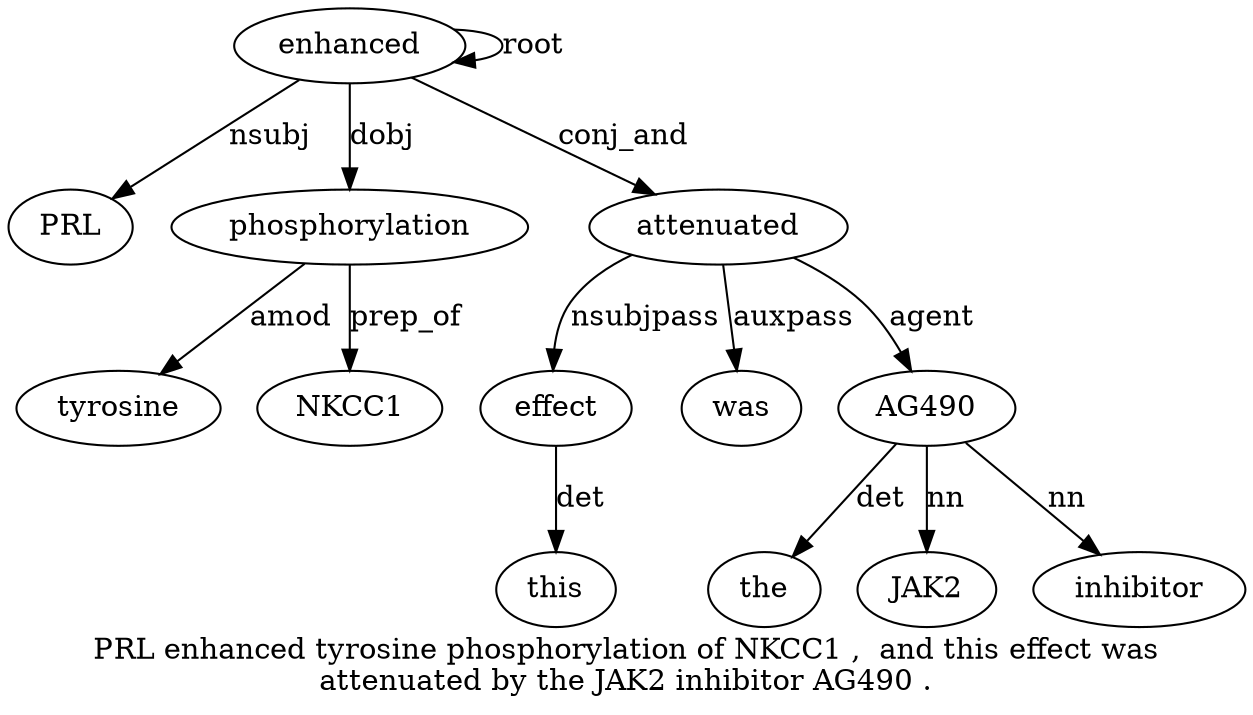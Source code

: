 digraph "PRL enhanced tyrosine phosphorylation of NKCC1 ,  and this effect was attenuated by the JAK2 inhibitor AG490 ." {
label="PRL enhanced tyrosine phosphorylation of NKCC1 ,  and this effect was
attenuated by the JAK2 inhibitor AG490 .";
enhanced2 [style=filled, fillcolor=white, label=enhanced];
PRL1 [style=filled, fillcolor=white, label=PRL];
enhanced2 -> PRL1  [label=nsubj];
enhanced2 -> enhanced2  [label=root];
phosphorylation4 [style=filled, fillcolor=white, label=phosphorylation];
tyrosine3 [style=filled, fillcolor=white, label=tyrosine];
phosphorylation4 -> tyrosine3  [label=amod];
enhanced2 -> phosphorylation4  [label=dobj];
NKCC16 [style=filled, fillcolor=white, label=NKCC1];
phosphorylation4 -> NKCC16  [label=prep_of];
effect10 [style=filled, fillcolor=white, label=effect];
this9 [style=filled, fillcolor=white, label=this];
effect10 -> this9  [label=det];
attenuated12 [style=filled, fillcolor=white, label=attenuated];
attenuated12 -> effect10  [label=nsubjpass];
was11 [style=filled, fillcolor=white, label=was];
attenuated12 -> was11  [label=auxpass];
enhanced2 -> attenuated12  [label=conj_and];
AG49017 [style=filled, fillcolor=white, label=AG490];
the14 [style=filled, fillcolor=white, label=the];
AG49017 -> the14  [label=det];
JAK215 [style=filled, fillcolor=white, label=JAK2];
AG49017 -> JAK215  [label=nn];
inhibitor16 [style=filled, fillcolor=white, label=inhibitor];
AG49017 -> inhibitor16  [label=nn];
attenuated12 -> AG49017  [label=agent];
}
